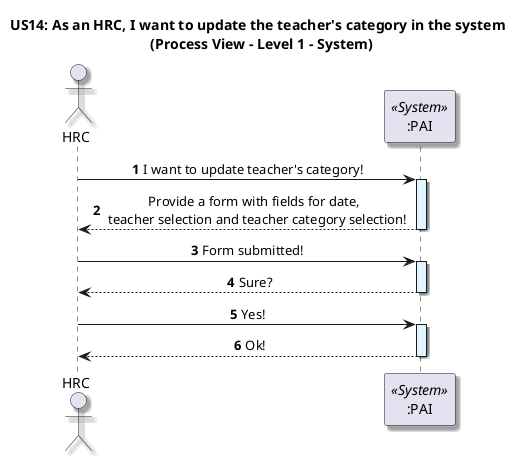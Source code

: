 @startuml

title US14: As an HRC, I want to update the teacher's category in the system \n (Process View - Level 1 - System)

skinparam defaultTextAlignment center
skinparam shadowing true

autonumber

actor HRC as admin
participant ":PAI" as System <<System>>

admin -> System: I want to update teacher's category!
activate System #E1F5FE

System --> admin: Provide a form with fields for date, \n teacher selection and teacher category selection!
deactivate System

admin -> System: Form submitted!
activate System #E1F5FE

System --> admin: Sure?
deactivate System

admin -> System: Yes!
activate System #E1F5FE

System --> admin: Ok!
deactivate System
@enduml
